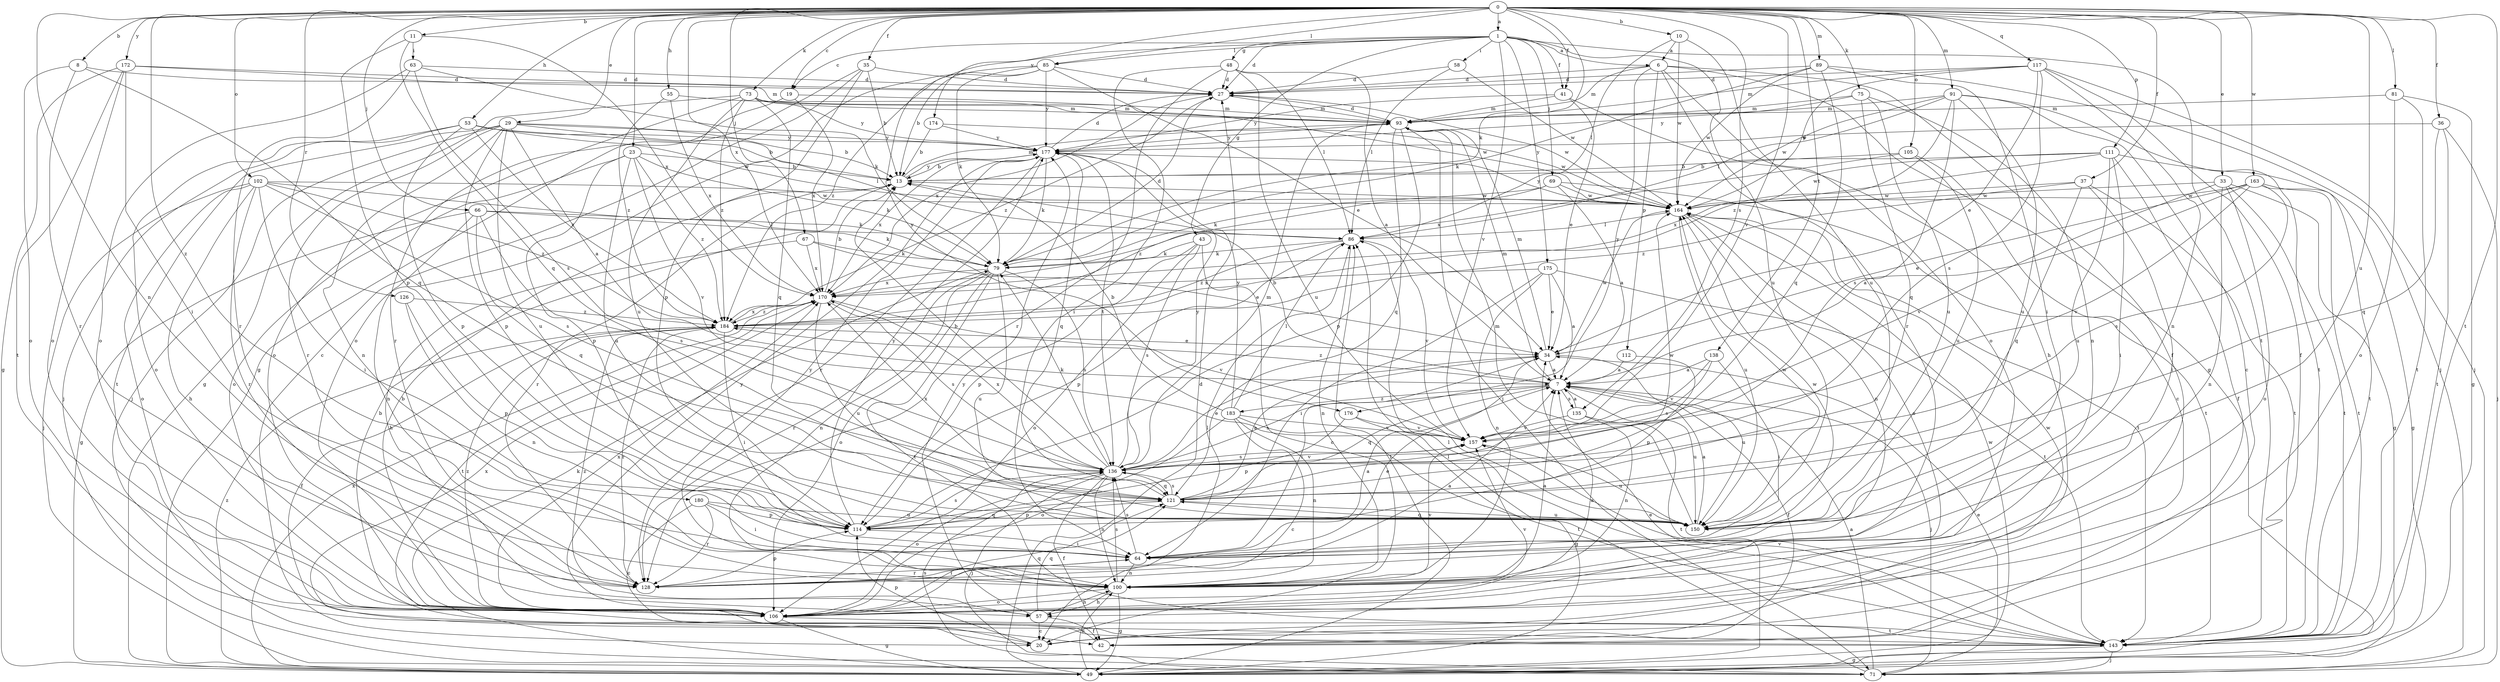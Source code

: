 strict digraph  {
0;
1;
6;
7;
8;
10;
11;
13;
19;
20;
23;
27;
29;
33;
34;
35;
36;
37;
41;
42;
43;
48;
49;
53;
55;
57;
58;
63;
64;
66;
67;
69;
71;
73;
75;
79;
81;
85;
86;
89;
91;
93;
100;
102;
105;
106;
111;
112;
114;
117;
121;
126;
128;
135;
136;
138;
143;
150;
157;
163;
164;
170;
172;
174;
175;
176;
177;
180;
183;
184;
0 -> 1  [label=a];
0 -> 8  [label=b];
0 -> 10  [label=b];
0 -> 11  [label=b];
0 -> 19  [label=c];
0 -> 23  [label=d];
0 -> 29  [label=e];
0 -> 33  [label=e];
0 -> 35  [label=f];
0 -> 36  [label=f];
0 -> 37  [label=f];
0 -> 41  [label=f];
0 -> 53  [label=h];
0 -> 55  [label=h];
0 -> 66  [label=j];
0 -> 67  [label=j];
0 -> 73  [label=k];
0 -> 75  [label=k];
0 -> 79  [label=k];
0 -> 81  [label=l];
0 -> 85  [label=l];
0 -> 89  [label=m];
0 -> 91  [label=m];
0 -> 100  [label=n];
0 -> 102  [label=o];
0 -> 105  [label=o];
0 -> 111  [label=p];
0 -> 117  [label=q];
0 -> 126  [label=r];
0 -> 135  [label=s];
0 -> 138  [label=t];
0 -> 143  [label=t];
0 -> 150  [label=u];
0 -> 157  [label=v];
0 -> 163  [label=w];
0 -> 170  [label=x];
0 -> 172  [label=y];
0 -> 174  [label=y];
0 -> 180  [label=z];
1 -> 6  [label=a];
1 -> 19  [label=c];
1 -> 27  [label=d];
1 -> 41  [label=f];
1 -> 43  [label=g];
1 -> 48  [label=g];
1 -> 58  [label=i];
1 -> 69  [label=j];
1 -> 85  [label=l];
1 -> 143  [label=t];
1 -> 150  [label=u];
1 -> 157  [label=v];
1 -> 175  [label=y];
1 -> 176  [label=y];
6 -> 27  [label=d];
6 -> 42  [label=f];
6 -> 49  [label=g];
6 -> 93  [label=m];
6 -> 106  [label=o];
6 -> 112  [label=p];
6 -> 128  [label=r];
6 -> 176  [label=y];
7 -> 13  [label=b];
7 -> 42  [label=f];
7 -> 71  [label=j];
7 -> 93  [label=m];
7 -> 121  [label=q];
7 -> 135  [label=s];
7 -> 136  [label=s];
7 -> 150  [label=u];
7 -> 183  [label=z];
7 -> 184  [label=z];
8 -> 27  [label=d];
8 -> 106  [label=o];
8 -> 121  [label=q];
8 -> 128  [label=r];
10 -> 6  [label=a];
10 -> 86  [label=l];
10 -> 150  [label=u];
10 -> 164  [label=w];
11 -> 63  [label=i];
11 -> 114  [label=p];
11 -> 121  [label=q];
11 -> 170  [label=x];
13 -> 93  [label=m];
13 -> 128  [label=r];
13 -> 164  [label=w];
13 -> 177  [label=y];
19 -> 93  [label=m];
19 -> 128  [label=r];
19 -> 170  [label=x];
20 -> 114  [label=p];
20 -> 164  [label=w];
20 -> 170  [label=x];
23 -> 13  [label=b];
23 -> 79  [label=k];
23 -> 106  [label=o];
23 -> 114  [label=p];
23 -> 150  [label=u];
23 -> 157  [label=v];
23 -> 184  [label=z];
27 -> 93  [label=m];
27 -> 164  [label=w];
27 -> 170  [label=x];
27 -> 184  [label=z];
29 -> 7  [label=a];
29 -> 13  [label=b];
29 -> 71  [label=j];
29 -> 86  [label=l];
29 -> 100  [label=n];
29 -> 114  [label=p];
29 -> 128  [label=r];
29 -> 143  [label=t];
29 -> 150  [label=u];
29 -> 177  [label=y];
33 -> 49  [label=g];
33 -> 100  [label=n];
33 -> 106  [label=o];
33 -> 143  [label=t];
33 -> 157  [label=v];
33 -> 164  [label=w];
34 -> 7  [label=a];
34 -> 64  [label=i];
34 -> 93  [label=m];
34 -> 150  [label=u];
34 -> 164  [label=w];
35 -> 13  [label=b];
35 -> 20  [label=c];
35 -> 27  [label=d];
35 -> 49  [label=g];
35 -> 114  [label=p];
36 -> 71  [label=j];
36 -> 121  [label=q];
36 -> 143  [label=t];
36 -> 177  [label=y];
37 -> 64  [label=i];
37 -> 121  [label=q];
37 -> 143  [label=t];
37 -> 164  [label=w];
37 -> 184  [label=z];
41 -> 34  [label=e];
41 -> 57  [label=h];
41 -> 93  [label=m];
41 -> 177  [label=y];
42 -> 13  [label=b];
43 -> 20  [label=c];
43 -> 79  [label=k];
43 -> 106  [label=o];
43 -> 114  [label=p];
43 -> 136  [label=s];
48 -> 7  [label=a];
48 -> 27  [label=d];
48 -> 64  [label=i];
48 -> 86  [label=l];
48 -> 128  [label=r];
48 -> 150  [label=u];
49 -> 27  [label=d];
49 -> 34  [label=e];
49 -> 79  [label=k];
49 -> 86  [label=l];
49 -> 100  [label=n];
49 -> 164  [label=w];
49 -> 170  [label=x];
49 -> 184  [label=z];
53 -> 13  [label=b];
53 -> 71  [label=j];
53 -> 106  [label=o];
53 -> 114  [label=p];
53 -> 164  [label=w];
53 -> 177  [label=y];
53 -> 184  [label=z];
55 -> 93  [label=m];
55 -> 170  [label=x];
55 -> 184  [label=z];
57 -> 20  [label=c];
57 -> 42  [label=f];
57 -> 100  [label=n];
57 -> 121  [label=q];
57 -> 177  [label=y];
57 -> 184  [label=z];
58 -> 27  [label=d];
58 -> 86  [label=l];
58 -> 164  [label=w];
63 -> 27  [label=d];
63 -> 79  [label=k];
63 -> 106  [label=o];
63 -> 128  [label=r];
63 -> 136  [label=s];
64 -> 7  [label=a];
64 -> 100  [label=n];
64 -> 128  [label=r];
64 -> 136  [label=s];
64 -> 164  [label=w];
66 -> 49  [label=g];
66 -> 79  [label=k];
66 -> 86  [label=l];
66 -> 100  [label=n];
66 -> 121  [label=q];
66 -> 136  [label=s];
67 -> 34  [label=e];
67 -> 57  [label=h];
67 -> 79  [label=k];
67 -> 170  [label=x];
69 -> 7  [label=a];
69 -> 79  [label=k];
69 -> 143  [label=t];
69 -> 164  [label=w];
69 -> 184  [label=z];
71 -> 7  [label=a];
71 -> 34  [label=e];
71 -> 86  [label=l];
71 -> 136  [label=s];
73 -> 49  [label=g];
73 -> 93  [label=m];
73 -> 106  [label=o];
73 -> 121  [label=q];
73 -> 150  [label=u];
73 -> 164  [label=w];
73 -> 177  [label=y];
73 -> 184  [label=z];
75 -> 93  [label=m];
75 -> 100  [label=n];
75 -> 121  [label=q];
75 -> 150  [label=u];
75 -> 177  [label=y];
79 -> 27  [label=d];
79 -> 100  [label=n];
79 -> 106  [label=o];
79 -> 128  [label=r];
79 -> 136  [label=s];
79 -> 143  [label=t];
79 -> 150  [label=u];
79 -> 170  [label=x];
81 -> 49  [label=g];
81 -> 93  [label=m];
81 -> 106  [label=o];
81 -> 143  [label=t];
85 -> 13  [label=b];
85 -> 27  [label=d];
85 -> 34  [label=e];
85 -> 79  [label=k];
85 -> 106  [label=o];
85 -> 177  [label=y];
85 -> 184  [label=z];
86 -> 79  [label=k];
86 -> 100  [label=n];
86 -> 114  [label=p];
86 -> 157  [label=v];
86 -> 184  [label=z];
89 -> 27  [label=d];
89 -> 64  [label=i];
89 -> 71  [label=j];
89 -> 79  [label=k];
89 -> 121  [label=q];
89 -> 164  [label=w];
91 -> 20  [label=c];
91 -> 86  [label=l];
91 -> 93  [label=m];
91 -> 136  [label=s];
91 -> 143  [label=t];
91 -> 150  [label=u];
91 -> 164  [label=w];
91 -> 184  [label=z];
93 -> 27  [label=d];
93 -> 71  [label=j];
93 -> 114  [label=p];
93 -> 121  [label=q];
93 -> 177  [label=y];
100 -> 7  [label=a];
100 -> 49  [label=g];
100 -> 57  [label=h];
100 -> 106  [label=o];
100 -> 136  [label=s];
100 -> 157  [label=v];
100 -> 177  [label=y];
102 -> 57  [label=h];
102 -> 64  [label=i];
102 -> 71  [label=j];
102 -> 79  [label=k];
102 -> 106  [label=o];
102 -> 128  [label=r];
102 -> 136  [label=s];
102 -> 164  [label=w];
102 -> 184  [label=z];
105 -> 13  [label=b];
105 -> 20  [label=c];
105 -> 150  [label=u];
105 -> 170  [label=x];
106 -> 7  [label=a];
106 -> 13  [label=b];
106 -> 49  [label=g];
106 -> 86  [label=l];
106 -> 121  [label=q];
106 -> 143  [label=t];
106 -> 157  [label=v];
106 -> 170  [label=x];
106 -> 177  [label=y];
106 -> 184  [label=z];
111 -> 13  [label=b];
111 -> 42  [label=f];
111 -> 64  [label=i];
111 -> 143  [label=t];
111 -> 150  [label=u];
111 -> 164  [label=w];
111 -> 170  [label=x];
112 -> 7  [label=a];
112 -> 114  [label=p];
114 -> 64  [label=i];
114 -> 121  [label=q];
114 -> 136  [label=s];
114 -> 177  [label=y];
117 -> 27  [label=d];
117 -> 34  [label=e];
117 -> 42  [label=f];
117 -> 71  [label=j];
117 -> 93  [label=m];
117 -> 100  [label=n];
117 -> 136  [label=s];
117 -> 164  [label=w];
121 -> 34  [label=e];
121 -> 114  [label=p];
121 -> 136  [label=s];
121 -> 150  [label=u];
121 -> 164  [label=w];
121 -> 170  [label=x];
126 -> 100  [label=n];
126 -> 114  [label=p];
126 -> 184  [label=z];
128 -> 7  [label=a];
128 -> 34  [label=e];
128 -> 64  [label=i];
128 -> 114  [label=p];
135 -> 7  [label=a];
135 -> 100  [label=n];
135 -> 143  [label=t];
135 -> 157  [label=v];
136 -> 13  [label=b];
136 -> 34  [label=e];
136 -> 42  [label=f];
136 -> 71  [label=j];
136 -> 79  [label=k];
136 -> 93  [label=m];
136 -> 100  [label=n];
136 -> 106  [label=o];
136 -> 121  [label=q];
136 -> 157  [label=v];
136 -> 170  [label=x];
136 -> 177  [label=y];
138 -> 7  [label=a];
138 -> 64  [label=i];
138 -> 136  [label=s];
138 -> 157  [label=v];
143 -> 49  [label=g];
143 -> 71  [label=j];
143 -> 86  [label=l];
143 -> 157  [label=v];
150 -> 7  [label=a];
150 -> 93  [label=m];
150 -> 121  [label=q];
150 -> 164  [label=w];
157 -> 136  [label=s];
157 -> 150  [label=u];
163 -> 7  [label=a];
163 -> 34  [label=e];
163 -> 49  [label=g];
163 -> 136  [label=s];
163 -> 143  [label=t];
163 -> 157  [label=v];
163 -> 164  [label=w];
164 -> 86  [label=l];
164 -> 100  [label=n];
164 -> 106  [label=o];
164 -> 143  [label=t];
164 -> 150  [label=u];
164 -> 177  [label=y];
170 -> 13  [label=b];
170 -> 136  [label=s];
170 -> 143  [label=t];
170 -> 150  [label=u];
170 -> 157  [label=v];
170 -> 184  [label=z];
172 -> 27  [label=d];
172 -> 49  [label=g];
172 -> 64  [label=i];
172 -> 93  [label=m];
172 -> 106  [label=o];
172 -> 143  [label=t];
174 -> 13  [label=b];
174 -> 164  [label=w];
174 -> 177  [label=y];
175 -> 7  [label=a];
175 -> 34  [label=e];
175 -> 64  [label=i];
175 -> 100  [label=n];
175 -> 143  [label=t];
175 -> 170  [label=x];
176 -> 49  [label=g];
176 -> 114  [label=p];
176 -> 157  [label=v];
177 -> 13  [label=b];
177 -> 27  [label=d];
177 -> 79  [label=k];
177 -> 121  [label=q];
177 -> 128  [label=r];
177 -> 170  [label=x];
177 -> 136  [label=t];
180 -> 20  [label=c];
180 -> 64  [label=i];
180 -> 114  [label=p];
180 -> 128  [label=r];
180 -> 150  [label=u];
183 -> 13  [label=b];
183 -> 20  [label=c];
183 -> 86  [label=l];
183 -> 100  [label=n];
183 -> 106  [label=o];
183 -> 143  [label=t];
183 -> 157  [label=v];
183 -> 177  [label=y];
184 -> 34  [label=e];
184 -> 42  [label=f];
184 -> 64  [label=i];
184 -> 128  [label=r];
184 -> 170  [label=x];
}
